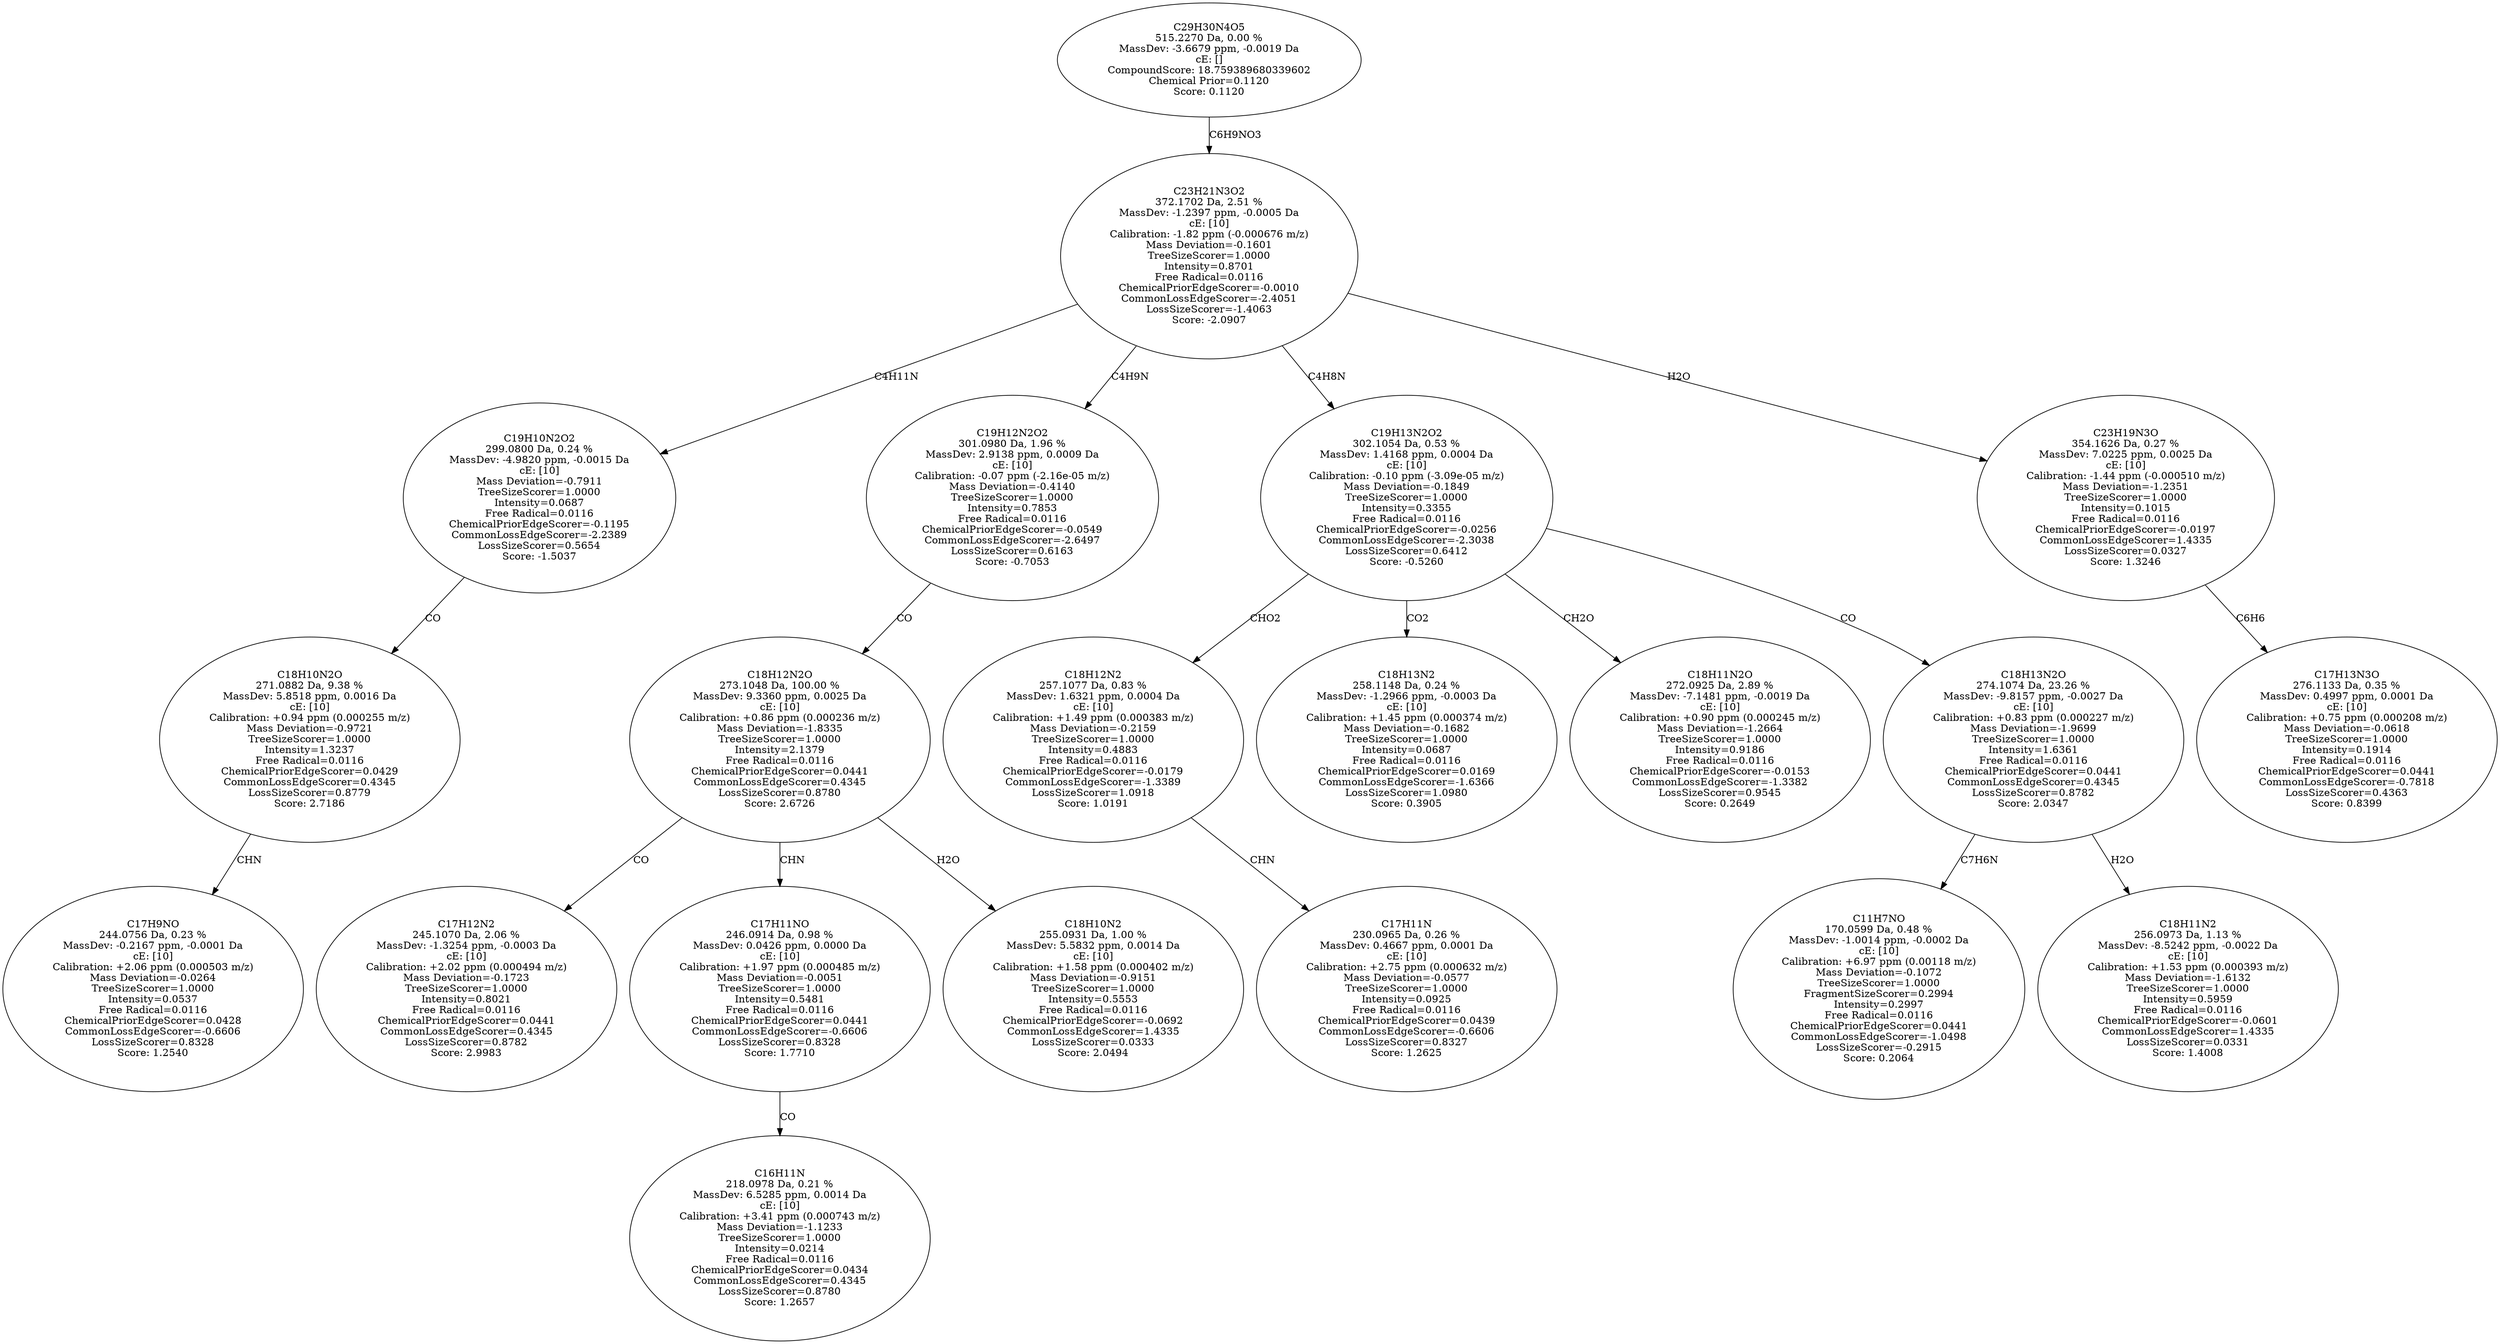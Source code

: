 strict digraph {
v1 [label="C17H9NO\n244.0756 Da, 0.23 %\nMassDev: -0.2167 ppm, -0.0001 Da\ncE: [10]\nCalibration: +2.06 ppm (0.000503 m/z)\nMass Deviation=-0.0264\nTreeSizeScorer=1.0000\nIntensity=0.0537\nFree Radical=0.0116\nChemicalPriorEdgeScorer=0.0428\nCommonLossEdgeScorer=-0.6606\nLossSizeScorer=0.8328\nScore: 1.2540"];
v2 [label="C18H10N2O\n271.0882 Da, 9.38 %\nMassDev: 5.8518 ppm, 0.0016 Da\ncE: [10]\nCalibration: +0.94 ppm (0.000255 m/z)\nMass Deviation=-0.9721\nTreeSizeScorer=1.0000\nIntensity=1.3237\nFree Radical=0.0116\nChemicalPriorEdgeScorer=0.0429\nCommonLossEdgeScorer=0.4345\nLossSizeScorer=0.8779\nScore: 2.7186"];
v3 [label="C19H10N2O2\n299.0800 Da, 0.24 %\nMassDev: -4.9820 ppm, -0.0015 Da\ncE: [10]\nMass Deviation=-0.7911\nTreeSizeScorer=1.0000\nIntensity=0.0687\nFree Radical=0.0116\nChemicalPriorEdgeScorer=-0.1195\nCommonLossEdgeScorer=-2.2389\nLossSizeScorer=0.5654\nScore: -1.5037"];
v4 [label="C17H12N2\n245.1070 Da, 2.06 %\nMassDev: -1.3254 ppm, -0.0003 Da\ncE: [10]\nCalibration: +2.02 ppm (0.000494 m/z)\nMass Deviation=-0.1723\nTreeSizeScorer=1.0000\nIntensity=0.8021\nFree Radical=0.0116\nChemicalPriorEdgeScorer=0.0441\nCommonLossEdgeScorer=0.4345\nLossSizeScorer=0.8782\nScore: 2.9983"];
v5 [label="C16H11N\n218.0978 Da, 0.21 %\nMassDev: 6.5285 ppm, 0.0014 Da\ncE: [10]\nCalibration: +3.41 ppm (0.000743 m/z)\nMass Deviation=-1.1233\nTreeSizeScorer=1.0000\nIntensity=0.0214\nFree Radical=0.0116\nChemicalPriorEdgeScorer=0.0434\nCommonLossEdgeScorer=0.4345\nLossSizeScorer=0.8780\nScore: 1.2657"];
v6 [label="C17H11NO\n246.0914 Da, 0.98 %\nMassDev: 0.0426 ppm, 0.0000 Da\ncE: [10]\nCalibration: +1.97 ppm (0.000485 m/z)\nMass Deviation=-0.0051\nTreeSizeScorer=1.0000\nIntensity=0.5481\nFree Radical=0.0116\nChemicalPriorEdgeScorer=0.0441\nCommonLossEdgeScorer=-0.6606\nLossSizeScorer=0.8328\nScore: 1.7710"];
v7 [label="C18H10N2\n255.0931 Da, 1.00 %\nMassDev: 5.5832 ppm, 0.0014 Da\ncE: [10]\nCalibration: +1.58 ppm (0.000402 m/z)\nMass Deviation=-0.9151\nTreeSizeScorer=1.0000\nIntensity=0.5553\nFree Radical=0.0116\nChemicalPriorEdgeScorer=-0.0692\nCommonLossEdgeScorer=1.4335\nLossSizeScorer=0.0333\nScore: 2.0494"];
v8 [label="C18H12N2O\n273.1048 Da, 100.00 %\nMassDev: 9.3360 ppm, 0.0025 Da\ncE: [10]\nCalibration: +0.86 ppm (0.000236 m/z)\nMass Deviation=-1.8335\nTreeSizeScorer=1.0000\nIntensity=2.1379\nFree Radical=0.0116\nChemicalPriorEdgeScorer=0.0441\nCommonLossEdgeScorer=0.4345\nLossSizeScorer=0.8780\nScore: 2.6726"];
v9 [label="C19H12N2O2\n301.0980 Da, 1.96 %\nMassDev: 2.9138 ppm, 0.0009 Da\ncE: [10]\nCalibration: -0.07 ppm (-2.16e-05 m/z)\nMass Deviation=-0.4140\nTreeSizeScorer=1.0000\nIntensity=0.7853\nFree Radical=0.0116\nChemicalPriorEdgeScorer=-0.0549\nCommonLossEdgeScorer=-2.6497\nLossSizeScorer=0.6163\nScore: -0.7053"];
v10 [label="C17H11N\n230.0965 Da, 0.26 %\nMassDev: 0.4667 ppm, 0.0001 Da\ncE: [10]\nCalibration: +2.75 ppm (0.000632 m/z)\nMass Deviation=-0.0577\nTreeSizeScorer=1.0000\nIntensity=0.0925\nFree Radical=0.0116\nChemicalPriorEdgeScorer=0.0439\nCommonLossEdgeScorer=-0.6606\nLossSizeScorer=0.8327\nScore: 1.2625"];
v11 [label="C18H12N2\n257.1077 Da, 0.83 %\nMassDev: 1.6321 ppm, 0.0004 Da\ncE: [10]\nCalibration: +1.49 ppm (0.000383 m/z)\nMass Deviation=-0.2159\nTreeSizeScorer=1.0000\nIntensity=0.4883\nFree Radical=0.0116\nChemicalPriorEdgeScorer=-0.0179\nCommonLossEdgeScorer=-1.3389\nLossSizeScorer=1.0918\nScore: 1.0191"];
v12 [label="C18H13N2\n258.1148 Da, 0.24 %\nMassDev: -1.2966 ppm, -0.0003 Da\ncE: [10]\nCalibration: +1.45 ppm (0.000374 m/z)\nMass Deviation=-0.1682\nTreeSizeScorer=1.0000\nIntensity=0.0687\nFree Radical=0.0116\nChemicalPriorEdgeScorer=0.0169\nCommonLossEdgeScorer=-1.6366\nLossSizeScorer=1.0980\nScore: 0.3905"];
v13 [label="C18H11N2O\n272.0925 Da, 2.89 %\nMassDev: -7.1481 ppm, -0.0019 Da\ncE: [10]\nCalibration: +0.90 ppm (0.000245 m/z)\nMass Deviation=-1.2664\nTreeSizeScorer=1.0000\nIntensity=0.9186\nFree Radical=0.0116\nChemicalPriorEdgeScorer=-0.0153\nCommonLossEdgeScorer=-1.3382\nLossSizeScorer=0.9545\nScore: 0.2649"];
v14 [label="C11H7NO\n170.0599 Da, 0.48 %\nMassDev: -1.0014 ppm, -0.0002 Da\ncE: [10]\nCalibration: +6.97 ppm (0.00118 m/z)\nMass Deviation=-0.1072\nTreeSizeScorer=1.0000\nFragmentSizeScorer=0.2994\nIntensity=0.2997\nFree Radical=0.0116\nChemicalPriorEdgeScorer=0.0441\nCommonLossEdgeScorer=-1.0498\nLossSizeScorer=-0.2915\nScore: 0.2064"];
v15 [label="C18H11N2\n256.0973 Da, 1.13 %\nMassDev: -8.5242 ppm, -0.0022 Da\ncE: [10]\nCalibration: +1.53 ppm (0.000393 m/z)\nMass Deviation=-1.6132\nTreeSizeScorer=1.0000\nIntensity=0.5959\nFree Radical=0.0116\nChemicalPriorEdgeScorer=-0.0601\nCommonLossEdgeScorer=1.4335\nLossSizeScorer=0.0331\nScore: 1.4008"];
v16 [label="C18H13N2O\n274.1074 Da, 23.26 %\nMassDev: -9.8157 ppm, -0.0027 Da\ncE: [10]\nCalibration: +0.83 ppm (0.000227 m/z)\nMass Deviation=-1.9699\nTreeSizeScorer=1.0000\nIntensity=1.6361\nFree Radical=0.0116\nChemicalPriorEdgeScorer=0.0441\nCommonLossEdgeScorer=0.4345\nLossSizeScorer=0.8782\nScore: 2.0347"];
v17 [label="C19H13N2O2\n302.1054 Da, 0.53 %\nMassDev: 1.4168 ppm, 0.0004 Da\ncE: [10]\nCalibration: -0.10 ppm (-3.09e-05 m/z)\nMass Deviation=-0.1849\nTreeSizeScorer=1.0000\nIntensity=0.3355\nFree Radical=0.0116\nChemicalPriorEdgeScorer=-0.0256\nCommonLossEdgeScorer=-2.3038\nLossSizeScorer=0.6412\nScore: -0.5260"];
v18 [label="C17H13N3O\n276.1133 Da, 0.35 %\nMassDev: 0.4997 ppm, 0.0001 Da\ncE: [10]\nCalibration: +0.75 ppm (0.000208 m/z)\nMass Deviation=-0.0618\nTreeSizeScorer=1.0000\nIntensity=0.1914\nFree Radical=0.0116\nChemicalPriorEdgeScorer=0.0441\nCommonLossEdgeScorer=-0.7818\nLossSizeScorer=0.4363\nScore: 0.8399"];
v19 [label="C23H19N3O\n354.1626 Da, 0.27 %\nMassDev: 7.0225 ppm, 0.0025 Da\ncE: [10]\nCalibration: -1.44 ppm (-0.000510 m/z)\nMass Deviation=-1.2351\nTreeSizeScorer=1.0000\nIntensity=0.1015\nFree Radical=0.0116\nChemicalPriorEdgeScorer=-0.0197\nCommonLossEdgeScorer=1.4335\nLossSizeScorer=0.0327\nScore: 1.3246"];
v20 [label="C23H21N3O2\n372.1702 Da, 2.51 %\nMassDev: -1.2397 ppm, -0.0005 Da\ncE: [10]\nCalibration: -1.82 ppm (-0.000676 m/z)\nMass Deviation=-0.1601\nTreeSizeScorer=1.0000\nIntensity=0.8701\nFree Radical=0.0116\nChemicalPriorEdgeScorer=-0.0010\nCommonLossEdgeScorer=-2.4051\nLossSizeScorer=-1.4063\nScore: -2.0907"];
v21 [label="C29H30N4O5\n515.2270 Da, 0.00 %\nMassDev: -3.6679 ppm, -0.0019 Da\ncE: []\nCompoundScore: 18.759389680339602\nChemical Prior=0.1120\nScore: 0.1120"];
v2 -> v1 [label="CHN"];
v3 -> v2 [label="CO"];
v20 -> v3 [label="C4H11N"];
v8 -> v4 [label="CO"];
v6 -> v5 [label="CO"];
v8 -> v6 [label="CHN"];
v8 -> v7 [label="H2O"];
v9 -> v8 [label="CO"];
v20 -> v9 [label="C4H9N"];
v11 -> v10 [label="CHN"];
v17 -> v11 [label="CHO2"];
v17 -> v12 [label="CO2"];
v17 -> v13 [label="CH2O"];
v16 -> v14 [label="C7H6N"];
v16 -> v15 [label="H2O"];
v17 -> v16 [label="CO"];
v20 -> v17 [label="C4H8N"];
v19 -> v18 [label="C6H6"];
v20 -> v19 [label="H2O"];
v21 -> v20 [label="C6H9NO3"];
}